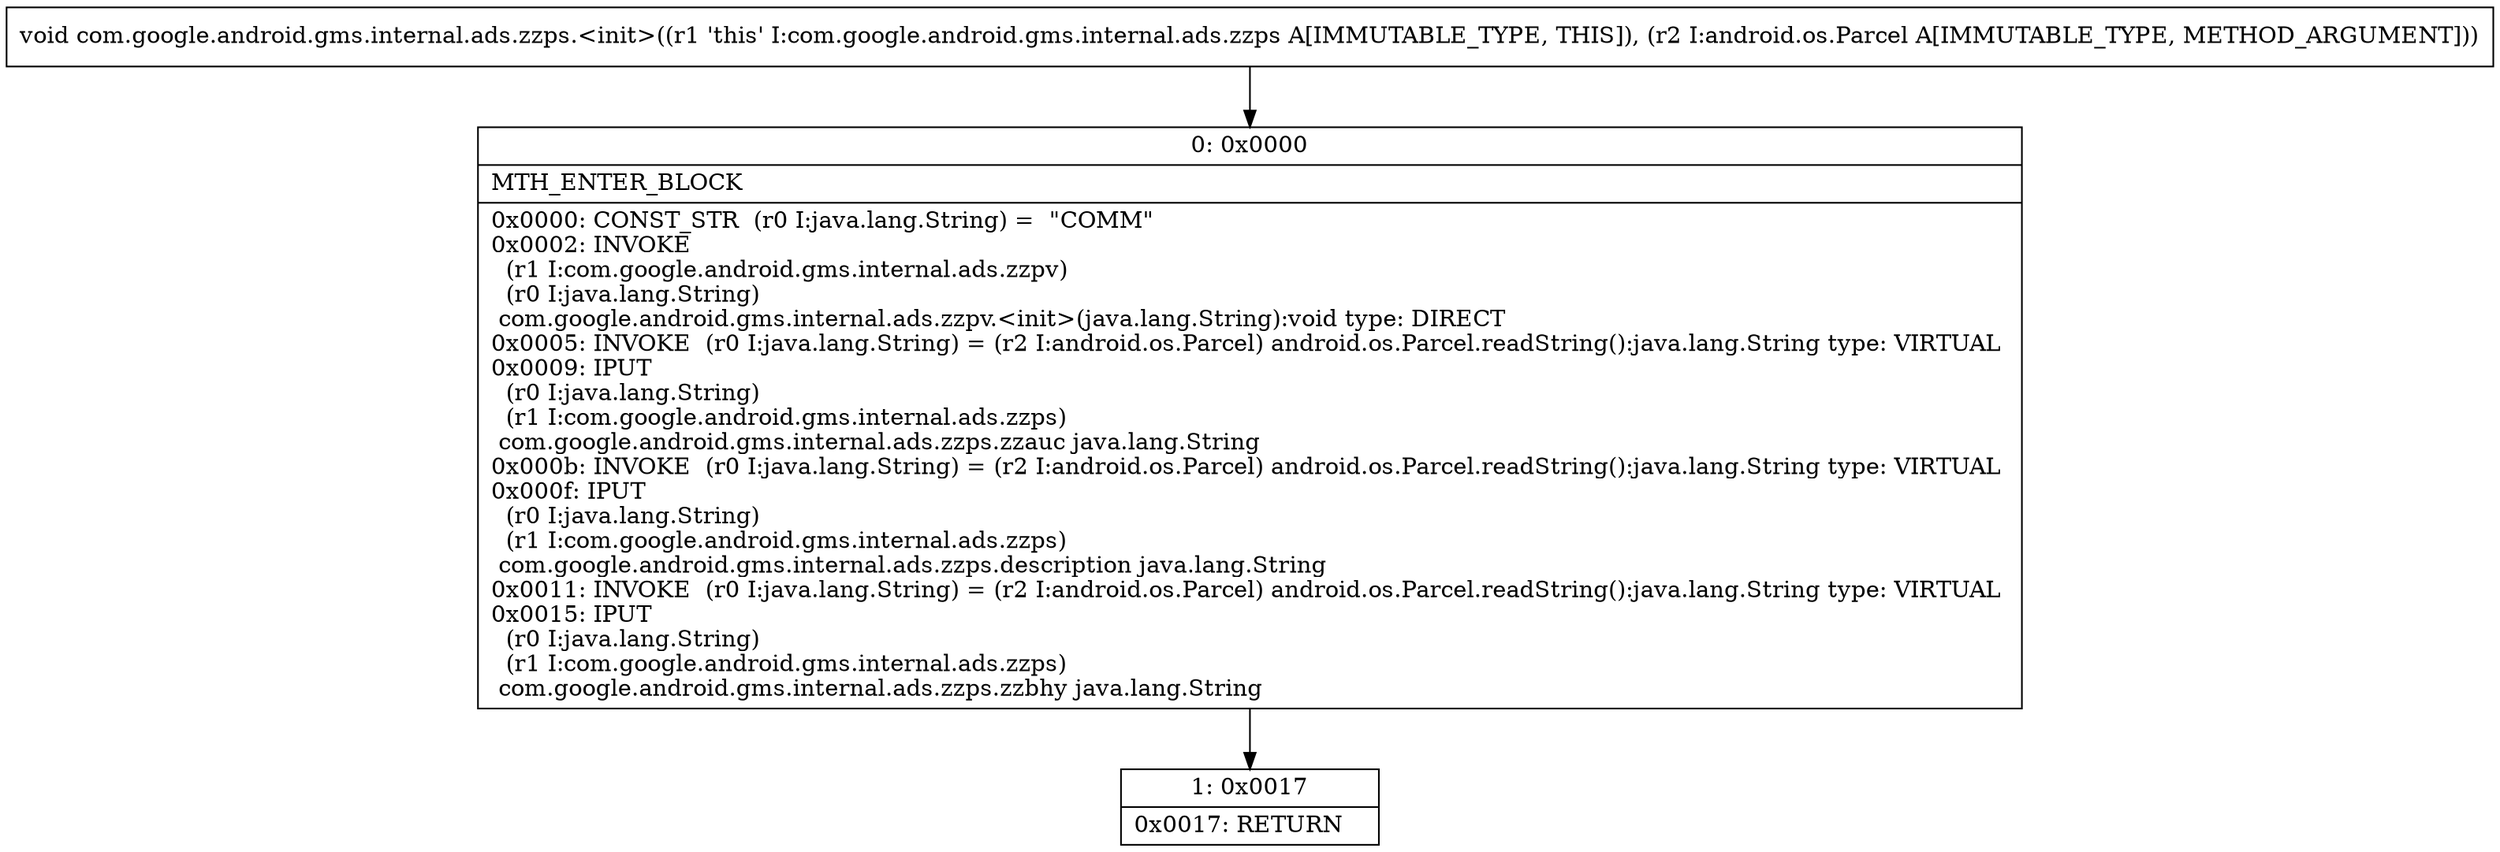 digraph "CFG forcom.google.android.gms.internal.ads.zzps.\<init\>(Landroid\/os\/Parcel;)V" {
Node_0 [shape=record,label="{0\:\ 0x0000|MTH_ENTER_BLOCK\l|0x0000: CONST_STR  (r0 I:java.lang.String) =  \"COMM\" \l0x0002: INVOKE  \l  (r1 I:com.google.android.gms.internal.ads.zzpv)\l  (r0 I:java.lang.String)\l com.google.android.gms.internal.ads.zzpv.\<init\>(java.lang.String):void type: DIRECT \l0x0005: INVOKE  (r0 I:java.lang.String) = (r2 I:android.os.Parcel) android.os.Parcel.readString():java.lang.String type: VIRTUAL \l0x0009: IPUT  \l  (r0 I:java.lang.String)\l  (r1 I:com.google.android.gms.internal.ads.zzps)\l com.google.android.gms.internal.ads.zzps.zzauc java.lang.String \l0x000b: INVOKE  (r0 I:java.lang.String) = (r2 I:android.os.Parcel) android.os.Parcel.readString():java.lang.String type: VIRTUAL \l0x000f: IPUT  \l  (r0 I:java.lang.String)\l  (r1 I:com.google.android.gms.internal.ads.zzps)\l com.google.android.gms.internal.ads.zzps.description java.lang.String \l0x0011: INVOKE  (r0 I:java.lang.String) = (r2 I:android.os.Parcel) android.os.Parcel.readString():java.lang.String type: VIRTUAL \l0x0015: IPUT  \l  (r0 I:java.lang.String)\l  (r1 I:com.google.android.gms.internal.ads.zzps)\l com.google.android.gms.internal.ads.zzps.zzbhy java.lang.String \l}"];
Node_1 [shape=record,label="{1\:\ 0x0017|0x0017: RETURN   \l}"];
MethodNode[shape=record,label="{void com.google.android.gms.internal.ads.zzps.\<init\>((r1 'this' I:com.google.android.gms.internal.ads.zzps A[IMMUTABLE_TYPE, THIS]), (r2 I:android.os.Parcel A[IMMUTABLE_TYPE, METHOD_ARGUMENT])) }"];
MethodNode -> Node_0;
Node_0 -> Node_1;
}

